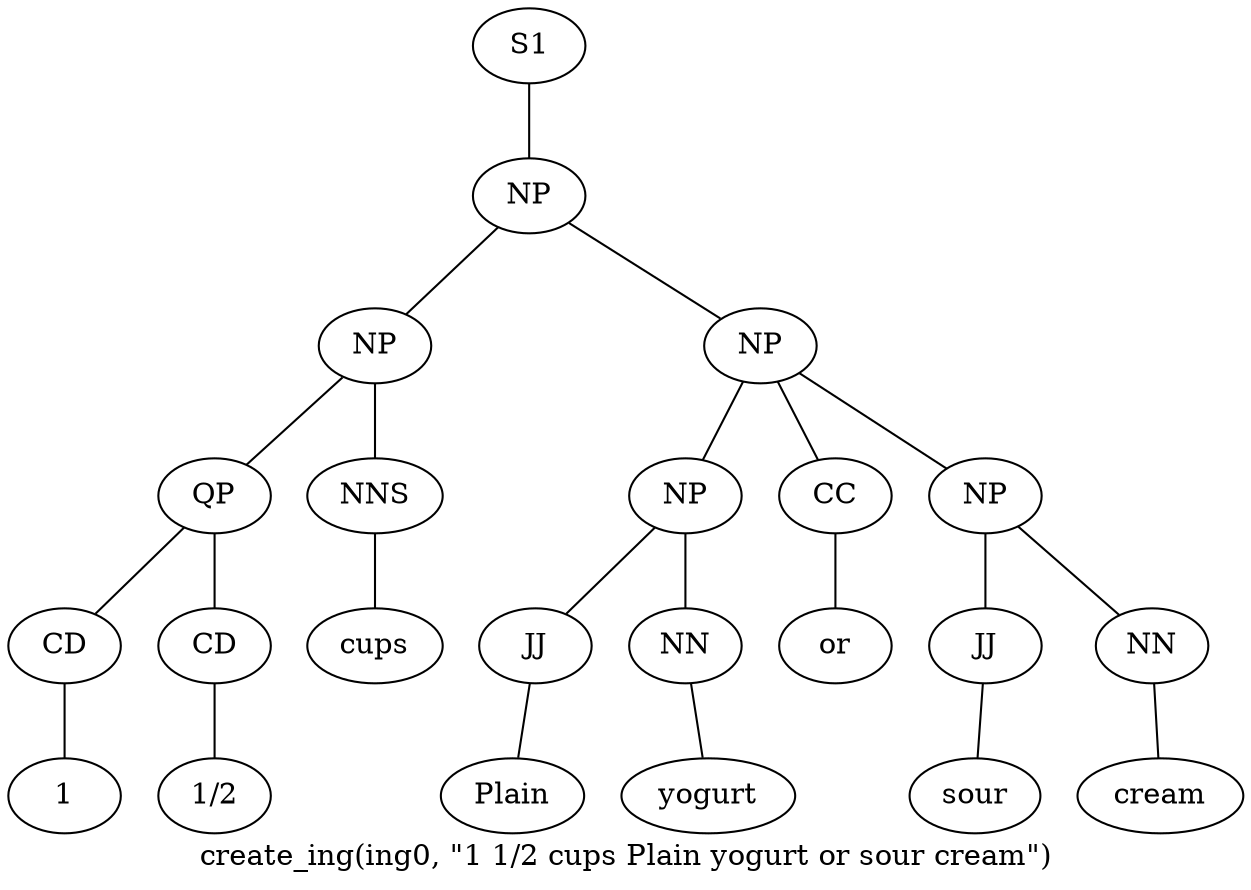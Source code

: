 graph SyntaxGraph {
	label = "create_ing(ing0, \"1 1/2 cups Plain yogurt or sour cream\")";
	Node0 [label="S1"];
	Node1 [label="NP"];
	Node2 [label="NP"];
	Node3 [label="QP"];
	Node4 [label="CD"];
	Node5 [label="1"];
	Node6 [label="CD"];
	Node7 [label="1/2"];
	Node8 [label="NNS"];
	Node9 [label="cups"];
	Node10 [label="NP"];
	Node11 [label="NP"];
	Node12 [label="JJ"];
	Node13 [label="Plain"];
	Node14 [label="NN"];
	Node15 [label="yogurt"];
	Node16 [label="CC"];
	Node17 [label="or"];
	Node18 [label="NP"];
	Node19 [label="JJ"];
	Node20 [label="sour"];
	Node21 [label="NN"];
	Node22 [label="cream"];

	Node0 -- Node1;
	Node1 -- Node2;
	Node1 -- Node10;
	Node2 -- Node3;
	Node2 -- Node8;
	Node3 -- Node4;
	Node3 -- Node6;
	Node4 -- Node5;
	Node6 -- Node7;
	Node8 -- Node9;
	Node10 -- Node11;
	Node10 -- Node16;
	Node10 -- Node18;
	Node11 -- Node12;
	Node11 -- Node14;
	Node12 -- Node13;
	Node14 -- Node15;
	Node16 -- Node17;
	Node18 -- Node19;
	Node18 -- Node21;
	Node19 -- Node20;
	Node21 -- Node22;
}
